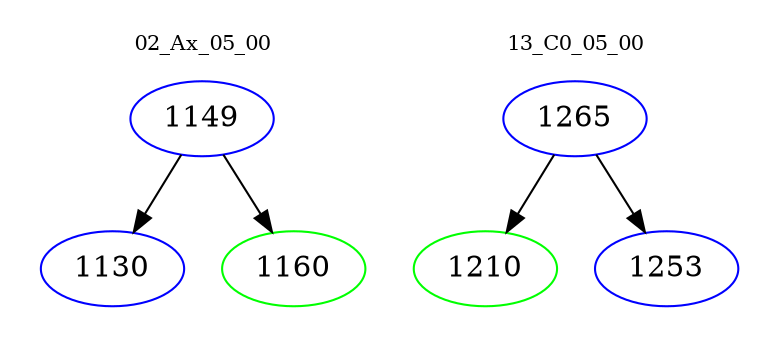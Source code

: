 digraph{
subgraph cluster_0 {
color = white
label = "02_Ax_05_00";
fontsize=10;
T0_1149 [label="1149", color="blue"]
T0_1149 -> T0_1130 [color="black"]
T0_1130 [label="1130", color="blue"]
T0_1149 -> T0_1160 [color="black"]
T0_1160 [label="1160", color="green"]
}
subgraph cluster_1 {
color = white
label = "13_C0_05_00";
fontsize=10;
T1_1265 [label="1265", color="blue"]
T1_1265 -> T1_1210 [color="black"]
T1_1210 [label="1210", color="green"]
T1_1265 -> T1_1253 [color="black"]
T1_1253 [label="1253", color="blue"]
}
}
